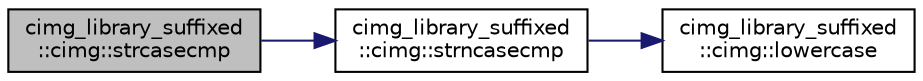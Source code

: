 digraph "cimg_library_suffixed::cimg::strcasecmp"
{
  edge [fontname="Helvetica",fontsize="10",labelfontname="Helvetica",labelfontsize="10"];
  node [fontname="Helvetica",fontsize="10",shape=record];
  rankdir="LR";
  Node3885 [label="cimg_library_suffixed\l::cimg::strcasecmp",height=0.2,width=0.4,color="black", fillcolor="grey75", style="filled", fontcolor="black"];
  Node3885 -> Node3886 [color="midnightblue",fontsize="10",style="solid",fontname="Helvetica"];
  Node3886 [label="cimg_library_suffixed\l::cimg::strncasecmp",height=0.2,width=0.4,color="black", fillcolor="white", style="filled",URL="$namespacecimg__library__suffixed_1_1cimg.html#a1304046a29511fe0a015173e46607229",tooltip="Compare the first l characters of two C-strings, ignoring the case. "];
  Node3886 -> Node3887 [color="midnightblue",fontsize="10",style="solid",fontname="Helvetica"];
  Node3887 [label="cimg_library_suffixed\l::cimg::lowercase",height=0.2,width=0.4,color="black", fillcolor="white", style="filled",URL="$namespacecimg__library__suffixed_1_1cimg.html#ac9cf8d2a803d13d85e7fcc48fee55587",tooltip="Convert ascii character to lower case. "];
}
